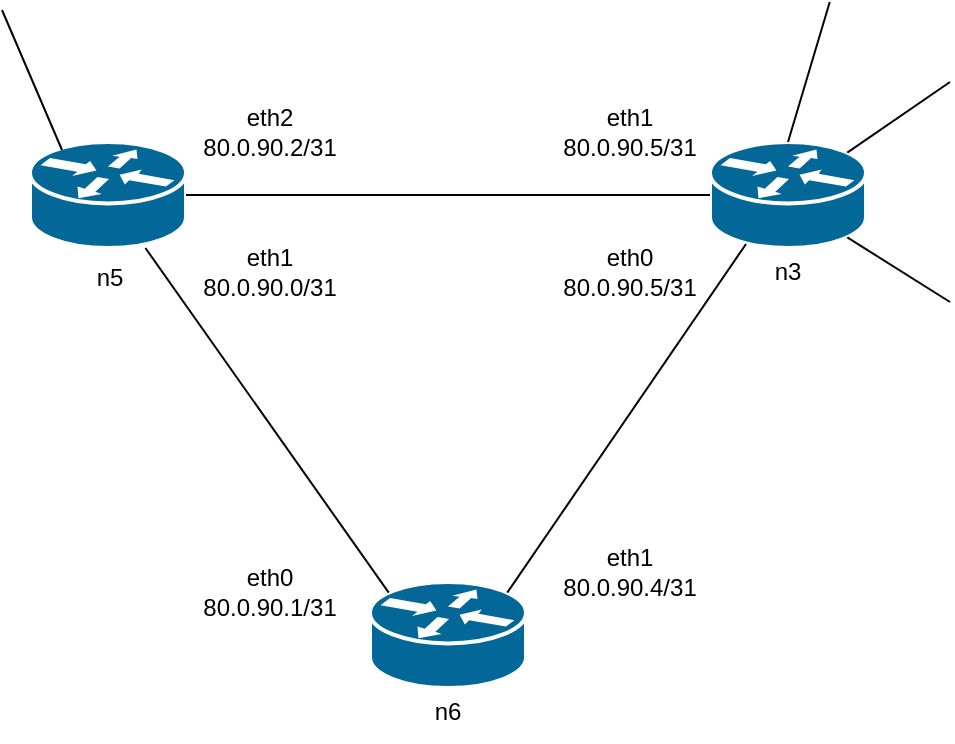 <mxfile version="15.7.4" type="github">
  <diagram name="Page-1" id="c37626ed-c26b-45fb-9056-f9ebc6bb27b6">
    <mxGraphModel dx="1602" dy="1469" grid="1" gridSize="10" guides="1" tooltips="1" connect="1" arrows="1" fold="1" page="1" pageScale="1" pageWidth="1100" pageHeight="850" background="none" math="0" shadow="0">
      <root>
        <mxCell id="0" />
        <mxCell id="1" parent="0" />
        <mxCell id="1c7a67bf8fd3230f-47" value="" style="shape=mxgraph.cisco.routers.router;html=1;dashed=0;fillColor=#036897;strokeColor=#ffffff;strokeWidth=2;verticalLabelPosition=bottom;verticalAlign=top;rounded=0;shadow=0;comic=0;fontFamily=Verdana;fontSize=12;" parent="1" vertex="1">
          <mxGeometry x="1400" y="490" width="78" height="53" as="geometry" />
        </mxCell>
        <mxCell id="NdpeFAwD1ybXc1bCaLHl-2" value="" style="shape=mxgraph.cisco.routers.router;html=1;dashed=0;fillColor=#036897;strokeColor=#ffffff;strokeWidth=2;verticalLabelPosition=bottom;verticalAlign=top;rounded=0;shadow=0;comic=0;fontFamily=Verdana;fontSize=12;" vertex="1" parent="1">
          <mxGeometry x="1230" y="270" width="78" height="53" as="geometry" />
        </mxCell>
        <mxCell id="NdpeFAwD1ybXc1bCaLHl-3" value="" style="shape=mxgraph.cisco.routers.router;html=1;dashed=0;fillColor=#036897;strokeColor=#ffffff;strokeWidth=2;verticalLabelPosition=bottom;verticalAlign=top;rounded=0;shadow=0;comic=0;fontFamily=Verdana;fontSize=12;" vertex="1" parent="1">
          <mxGeometry x="1570" y="270" width="78" height="53" as="geometry" />
        </mxCell>
        <mxCell id="NdpeFAwD1ybXc1bCaLHl-4" value="" style="endArrow=none;html=1;rounded=0;entryX=0.231;entryY=0.962;entryDx=0;entryDy=0;entryPerimeter=0;exitX=0.88;exitY=0.1;exitDx=0;exitDy=0;exitPerimeter=0;" edge="1" parent="1" source="1c7a67bf8fd3230f-47" target="NdpeFAwD1ybXc1bCaLHl-3">
          <mxGeometry width="50" height="50" relative="1" as="geometry">
            <mxPoint x="1330" y="760" as="sourcePoint" />
            <mxPoint x="1380" y="710" as="targetPoint" />
          </mxGeometry>
        </mxCell>
        <mxCell id="NdpeFAwD1ybXc1bCaLHl-5" value="" style="endArrow=none;html=1;rounded=0;exitX=0.12;exitY=0.1;exitDx=0;exitDy=0;exitPerimeter=0;" edge="1" parent="1" source="1c7a67bf8fd3230f-47" target="NdpeFAwD1ybXc1bCaLHl-2">
          <mxGeometry width="50" height="50" relative="1" as="geometry">
            <mxPoint x="1330" y="760" as="sourcePoint" />
            <mxPoint x="1380" y="710" as="targetPoint" />
          </mxGeometry>
        </mxCell>
        <mxCell id="NdpeFAwD1ybXc1bCaLHl-6" value="" style="endArrow=none;html=1;rounded=0;exitX=0;exitY=0.5;exitDx=0;exitDy=0;exitPerimeter=0;entryX=1;entryY=0.5;entryDx=0;entryDy=0;entryPerimeter=0;" edge="1" parent="1" source="NdpeFAwD1ybXc1bCaLHl-3" target="NdpeFAwD1ybXc1bCaLHl-2">
          <mxGeometry width="50" height="50" relative="1" as="geometry">
            <mxPoint x="1419.36" y="505.3" as="sourcePoint" />
            <mxPoint x="1297.71" y="333" as="targetPoint" />
          </mxGeometry>
        </mxCell>
        <mxCell id="NdpeFAwD1ybXc1bCaLHl-7" value="" style="endArrow=none;html=1;rounded=0;exitX=0.5;exitY=0;exitDx=0;exitDy=0;exitPerimeter=0;entryX=0.875;entryY=0;entryDx=0;entryDy=0;entryPerimeter=0;" edge="1" parent="1" source="NdpeFAwD1ybXc1bCaLHl-3">
          <mxGeometry width="50" height="50" relative="1" as="geometry">
            <mxPoint x="1580" y="306.5" as="sourcePoint" />
            <mxPoint x="1629.875" y="200" as="targetPoint" />
          </mxGeometry>
        </mxCell>
        <mxCell id="NdpeFAwD1ybXc1bCaLHl-8" value="" style="endArrow=none;html=1;rounded=0;exitX=0.88;exitY=0.1;exitDx=0;exitDy=0;exitPerimeter=0;" edge="1" parent="1" source="NdpeFAwD1ybXc1bCaLHl-3">
          <mxGeometry width="50" height="50" relative="1" as="geometry">
            <mxPoint x="1619" y="280" as="sourcePoint" />
            <mxPoint x="1690" y="240" as="targetPoint" />
          </mxGeometry>
        </mxCell>
        <mxCell id="NdpeFAwD1ybXc1bCaLHl-9" value="" style="endArrow=none;html=1;rounded=0;exitX=0.88;exitY=0.9;exitDx=0;exitDy=0;exitPerimeter=0;" edge="1" parent="1" source="NdpeFAwD1ybXc1bCaLHl-3">
          <mxGeometry width="50" height="50" relative="1" as="geometry">
            <mxPoint x="1648.64" y="285.3" as="sourcePoint" />
            <mxPoint x="1690" y="350" as="targetPoint" />
          </mxGeometry>
        </mxCell>
        <mxCell id="NdpeFAwD1ybXc1bCaLHl-10" value="&lt;div&gt;eth0 &lt;br&gt;&lt;/div&gt;&lt;div&gt;80.0.90.5/31&lt;br&gt;&lt;/div&gt;" style="text;html=1;strokeColor=none;fillColor=none;align=center;verticalAlign=middle;whiteSpace=wrap;rounded=0;" vertex="1" parent="1">
          <mxGeometry x="1500" y="320" width="60" height="30" as="geometry" />
        </mxCell>
        <mxCell id="NdpeFAwD1ybXc1bCaLHl-11" value="&lt;div&gt;eth1&lt;br&gt;&lt;/div&gt;&lt;div&gt;80.0.90.5/31&lt;br&gt;&lt;/div&gt;" style="text;html=1;strokeColor=none;fillColor=none;align=center;verticalAlign=middle;whiteSpace=wrap;rounded=0;" vertex="1" parent="1">
          <mxGeometry x="1500" y="250" width="60" height="30" as="geometry" />
        </mxCell>
        <mxCell id="NdpeFAwD1ybXc1bCaLHl-12" value="&lt;div&gt;eth2 &lt;br&gt;&lt;/div&gt;&lt;div&gt;80.0.90.2/31&lt;br&gt;&lt;/div&gt;" style="text;html=1;strokeColor=none;fillColor=none;align=center;verticalAlign=middle;whiteSpace=wrap;rounded=0;" vertex="1" parent="1">
          <mxGeometry x="1320" y="250" width="60" height="30" as="geometry" />
        </mxCell>
        <mxCell id="NdpeFAwD1ybXc1bCaLHl-13" value="&lt;div&gt;eth1&lt;br&gt;&lt;/div&gt;&lt;div&gt;80.0.90.0/31&lt;br&gt;&lt;/div&gt;" style="text;html=1;strokeColor=none;fillColor=none;align=center;verticalAlign=middle;whiteSpace=wrap;rounded=0;" vertex="1" parent="1">
          <mxGeometry x="1320" y="320" width="60" height="30" as="geometry" />
        </mxCell>
        <mxCell id="NdpeFAwD1ybXc1bCaLHl-14" value="&lt;div&gt;eth0 &lt;br&gt;&lt;/div&gt;&lt;div&gt;80.0.90.1/31&lt;br&gt;&lt;/div&gt;" style="text;html=1;strokeColor=none;fillColor=none;align=center;verticalAlign=middle;whiteSpace=wrap;rounded=0;" vertex="1" parent="1">
          <mxGeometry x="1320" y="480" width="60" height="30" as="geometry" />
        </mxCell>
        <mxCell id="NdpeFAwD1ybXc1bCaLHl-15" value="&lt;div&gt;eth1 &lt;br&gt;&lt;/div&gt;&lt;div&gt;80.0.90.4/31&lt;br&gt;&lt;/div&gt;" style="text;html=1;strokeColor=none;fillColor=none;align=center;verticalAlign=middle;whiteSpace=wrap;rounded=0;" vertex="1" parent="1">
          <mxGeometry x="1500" y="470" width="60" height="30" as="geometry" />
        </mxCell>
        <mxCell id="NdpeFAwD1ybXc1bCaLHl-17" value="" style="endArrow=none;html=1;rounded=0;" edge="1" parent="1">
          <mxGeometry width="50" height="50" relative="1" as="geometry">
            <mxPoint x="1246" y="274" as="sourcePoint" />
            <mxPoint x="1216" y="204" as="targetPoint" />
          </mxGeometry>
        </mxCell>
        <mxCell id="NdpeFAwD1ybXc1bCaLHl-21" style="edgeStyle=orthogonalEdgeStyle;rounded=0;orthogonalLoop=1;jettySize=auto;html=1;exitX=0.5;exitY=1;exitDx=0;exitDy=0;" edge="1" parent="1" source="NdpeFAwD1ybXc1bCaLHl-13" target="NdpeFAwD1ybXc1bCaLHl-13">
          <mxGeometry relative="1" as="geometry" />
        </mxCell>
        <mxCell id="NdpeFAwD1ybXc1bCaLHl-22" style="edgeStyle=orthogonalEdgeStyle;rounded=0;orthogonalLoop=1;jettySize=auto;html=1;exitX=0.5;exitY=1;exitDx=0;exitDy=0;" edge="1" parent="1" source="NdpeFAwD1ybXc1bCaLHl-11" target="NdpeFAwD1ybXc1bCaLHl-11">
          <mxGeometry relative="1" as="geometry" />
        </mxCell>
        <mxCell id="NdpeFAwD1ybXc1bCaLHl-23" value="n5" style="text;html=1;strokeColor=none;fillColor=none;align=center;verticalAlign=middle;whiteSpace=wrap;rounded=0;" vertex="1" parent="1">
          <mxGeometry x="1240" y="323" width="60" height="30" as="geometry" />
        </mxCell>
        <mxCell id="NdpeFAwD1ybXc1bCaLHl-24" value="n6" style="text;html=1;strokeColor=none;fillColor=none;align=center;verticalAlign=middle;whiteSpace=wrap;rounded=0;" vertex="1" parent="1">
          <mxGeometry x="1409" y="540" width="60" height="30" as="geometry" />
        </mxCell>
        <mxCell id="NdpeFAwD1ybXc1bCaLHl-27" value="n3" style="text;html=1;strokeColor=none;fillColor=none;align=center;verticalAlign=middle;whiteSpace=wrap;rounded=0;" vertex="1" parent="1">
          <mxGeometry x="1579" y="320" width="60" height="30" as="geometry" />
        </mxCell>
      </root>
    </mxGraphModel>
  </diagram>
</mxfile>
